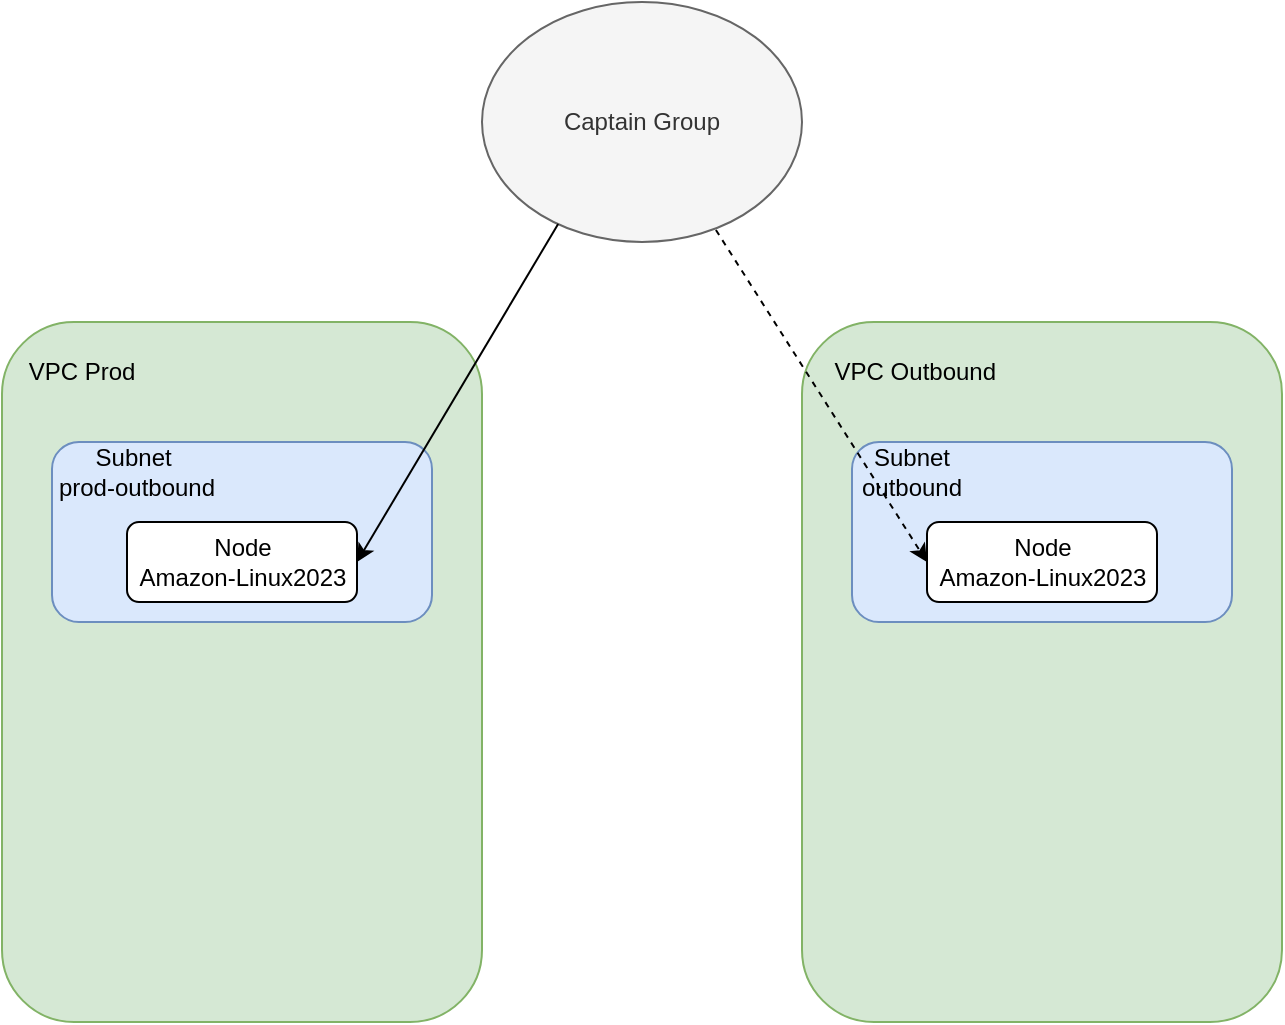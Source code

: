 <mxfile version="24.7.14">
  <diagram name="Option1" id="282AAfefk3CcLa0Xv2Uo">
    <mxGraphModel dx="954" dy="555" grid="1" gridSize="10" guides="1" tooltips="1" connect="1" arrows="1" fold="1" page="1" pageScale="1" pageWidth="850" pageHeight="1100" math="0" shadow="0">
      <root>
        <mxCell id="0" />
        <mxCell id="1" parent="0" />
        <mxCell id="v_WsaKTAt1yfLOd8B_-8-2" value="Captain Group" style="ellipse;whiteSpace=wrap;html=1;fillColor=#f5f5f5;strokeColor=#666666;fontColor=#333333;" vertex="1" parent="1">
          <mxGeometry x="320" y="40" width="160" height="120" as="geometry" />
        </mxCell>
        <mxCell id="v_WsaKTAt1yfLOd8B_-8-5" value="" style="rounded=1;whiteSpace=wrap;html=1;fillColor=#d5e8d4;strokeColor=#82b366;" vertex="1" parent="1">
          <mxGeometry x="80" y="200" width="240" height="350" as="geometry" />
        </mxCell>
        <mxCell id="v_WsaKTAt1yfLOd8B_-8-9" value="" style="rounded=1;whiteSpace=wrap;html=1;fillColor=#d5e8d4;strokeColor=#82b366;" vertex="1" parent="1">
          <mxGeometry x="480" y="200" width="240" height="350" as="geometry" />
        </mxCell>
        <mxCell id="v_WsaKTAt1yfLOd8B_-8-10" value="" style="rounded=1;whiteSpace=wrap;html=1;fillColor=#dae8fc;strokeColor=#6c8ebf;" vertex="1" parent="1">
          <mxGeometry x="105" y="260" width="190" height="90" as="geometry" />
        </mxCell>
        <mxCell id="v_WsaKTAt1yfLOd8B_-8-13" value="" style="rounded=1;whiteSpace=wrap;html=1;fillColor=#dae8fc;strokeColor=#6c8ebf;" vertex="1" parent="1">
          <mxGeometry x="505" y="260" width="190" height="90" as="geometry" />
        </mxCell>
        <mxCell id="v_WsaKTAt1yfLOd8B_-8-15" value="VPC Prod" style="text;html=1;align=center;verticalAlign=middle;whiteSpace=wrap;rounded=0;" vertex="1" parent="1">
          <mxGeometry x="90" y="210" width="60" height="30" as="geometry" />
        </mxCell>
        <mxCell id="v_WsaKTAt1yfLOd8B_-8-16" value="&amp;nbsp;VPC Outbound" style="text;html=1;align=center;verticalAlign=middle;whiteSpace=wrap;rounded=0;" vertex="1" parent="1">
          <mxGeometry x="490" y="210" width="90" height="30" as="geometry" />
        </mxCell>
        <mxCell id="v_WsaKTAt1yfLOd8B_-8-19" value="Subnet&amp;nbsp;&lt;div&gt;prod-outbound&lt;/div&gt;" style="text;html=1;align=center;verticalAlign=middle;whiteSpace=wrap;rounded=0;" vertex="1" parent="1">
          <mxGeometry x="105" y="260" width="85" height="30" as="geometry" />
        </mxCell>
        <mxCell id="v_WsaKTAt1yfLOd8B_-8-21" value="Subnet&lt;div&gt;outbound&lt;/div&gt;" style="text;html=1;align=center;verticalAlign=middle;whiteSpace=wrap;rounded=0;" vertex="1" parent="1">
          <mxGeometry x="505" y="260" width="60" height="30" as="geometry" />
        </mxCell>
        <mxCell id="v_WsaKTAt1yfLOd8B_-8-24" value="Node&lt;div&gt;Amazon-Linux2023&lt;/div&gt;" style="rounded=1;whiteSpace=wrap;html=1;" vertex="1" parent="1">
          <mxGeometry x="142.5" y="300" width="115" height="40" as="geometry" />
        </mxCell>
        <mxCell id="v_WsaKTAt1yfLOd8B_-8-25" value="Node&lt;div&gt;Amazon-Linux2023&lt;/div&gt;" style="rounded=1;whiteSpace=wrap;html=1;" vertex="1" parent="1">
          <mxGeometry x="542.5" y="300" width="115" height="40" as="geometry" />
        </mxCell>
        <mxCell id="v_WsaKTAt1yfLOd8B_-8-26" value="" style="endArrow=classic;html=1;rounded=0;exitX=0.731;exitY=0.95;exitDx=0;exitDy=0;exitPerimeter=0;entryX=0;entryY=0.5;entryDx=0;entryDy=0;dashed=1;" edge="1" parent="1" source="v_WsaKTAt1yfLOd8B_-8-2" target="v_WsaKTAt1yfLOd8B_-8-25">
          <mxGeometry width="50" height="50" relative="1" as="geometry">
            <mxPoint x="270" y="340" as="sourcePoint" />
            <mxPoint x="320" y="290" as="targetPoint" />
          </mxGeometry>
        </mxCell>
        <mxCell id="v_WsaKTAt1yfLOd8B_-8-27" value="" style="endArrow=classic;html=1;rounded=0;exitX=0.238;exitY=0.925;exitDx=0;exitDy=0;entryX=1;entryY=0.5;entryDx=0;entryDy=0;exitPerimeter=0;" edge="1" parent="1" source="v_WsaKTAt1yfLOd8B_-8-2" target="v_WsaKTAt1yfLOd8B_-8-24">
          <mxGeometry width="50" height="50" relative="1" as="geometry">
            <mxPoint x="270" y="340" as="sourcePoint" />
            <mxPoint x="320" y="290" as="targetPoint" />
          </mxGeometry>
        </mxCell>
      </root>
    </mxGraphModel>
  </diagram>
</mxfile>
